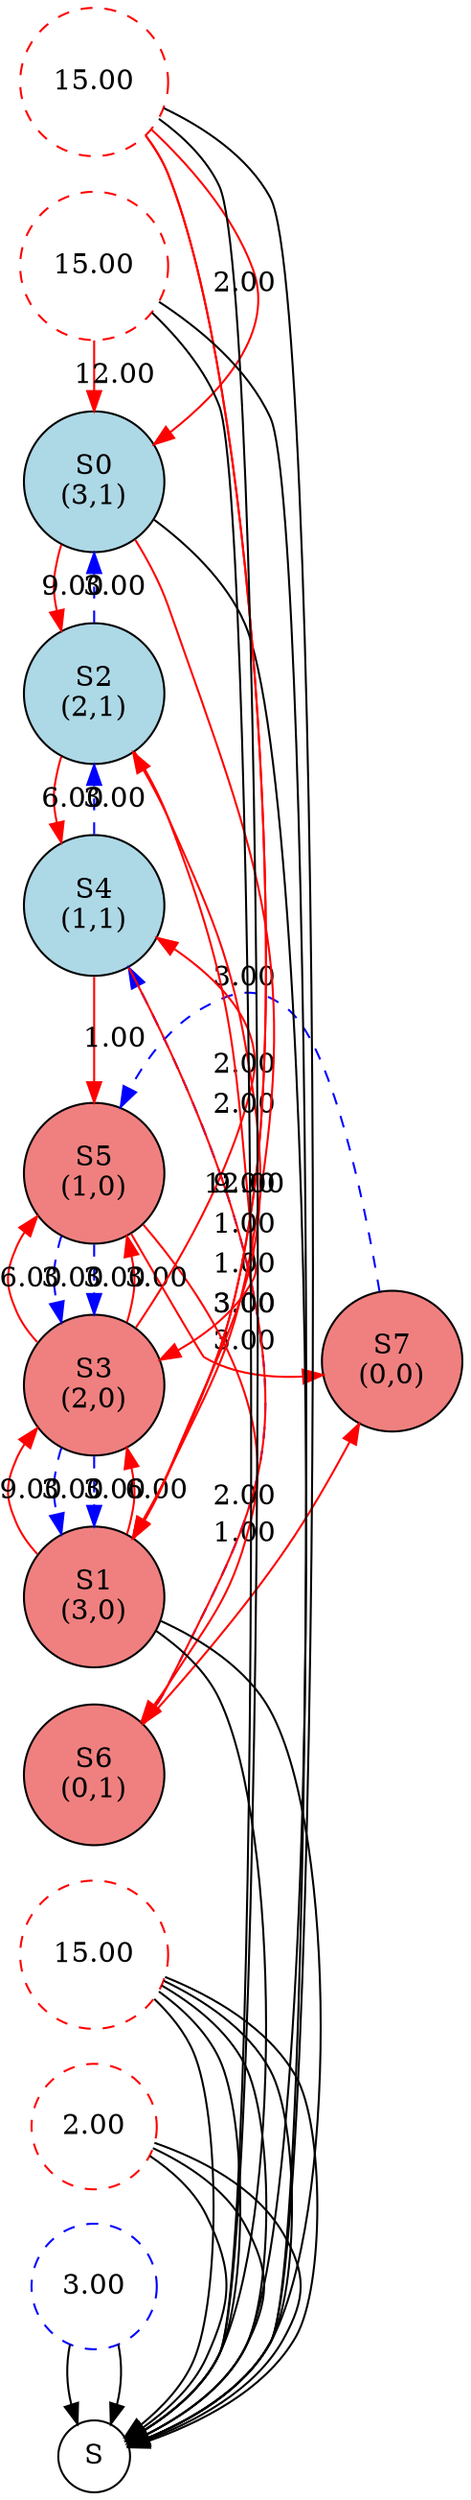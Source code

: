 digraph RepairableStateGraph {
  rankdir=RL;
  node [shape=circle];
  { rank = same; S7; }
  { rank = same; S6; S5; }
  { rank = same; S5; S4; S3; }
  { rank = same; S3; S2; S1; }
  { rank = same; S1; S0; S-1; }
  { rank = same; S-1; S-2; S-3; }
  { rank = same; S-3; S-4; }
  { rank = same; S-5; }
  S7 [label="S7\n(0,0)", style=filled, fillcolor=lightcoral];
  S6 [label="S6\n(0,1)", style=filled, fillcolor=lightcoral];
  S5 [label="S5\n(0,2)", style=filled, fillcolor=lightcoral];
  S5 [label="S5\n(1,0)", style=filled, fillcolor=lightcoral];
  S4 [label="S4\n(1,1)", style=filled, fillcolor=lightblue];
  S3 [label="S3\n(1,2)", style=filled, fillcolor=lightblue];
  S3 [label="S3\n(2,0)", style=filled, fillcolor=lightcoral];
  S2 [label="S2\n(2,1)", style=filled, fillcolor=lightblue];
  S1 [label="S1\n(2,2)", style=filled, fillcolor=lightblue];
  S1 [label="S1\n(3,0)", style=filled, fillcolor=lightcoral];
  S0 [label="S0\n(3,1)", style=filled, fillcolor=lightblue];
  S-1 [label="S-1\n(3,2)", style=filled, fillcolor=lightblue];
  S-1 [label="S-1\n(4,0)", style=filled, fillcolor=lightcoral];
  S-2 [label="S-2\n(4,1)", style=filled, fillcolor=lightblue];
  S-3 [label="S-3\n(4,2)", style=filled, fillcolor=lightblue];
  S-3 [label="S-3\n(5,0)", style=filled, fillcolor=lightcoral];
  S-4 [label="S-4\n(5,1)", style=filled, fillcolor=lightblue];
  S-5 [label="S-5\n(5,2)", style=filled, fillcolor=lightblue];
  S7 -> S5 [label="3.00", style=dashed, color=blue];
  S6 -> S7 [label="1.00", color=red];
  S6 -> S4 [label="3.00", style=dashed, color=blue];
  S5 -> S6 [label="2.00", color=red];
  S5 -> S3 [label="3.00", style=dashed, color=blue];
  S5 -> S7 [label="3.00", color=red];
  S5 -> S3 [label="3.00", style=dashed, color=blue];
  S4 -> S6 [label="3.00", color=red];
  S4 -> S5 [label="1.00", color=red];
  S4 -> S2 [label="3.00", style=dashed, color=blue];
  S3 -> S5 [label="3.00", color=red];
  S3 -> S4 [label="2.00", color=red];
  S3 -> S1 [label="3.00", style=dashed, color=blue];
  S3 -> S5 [label="6.00", color=red];
  S3 -> S1 [label="3.00", style=dashed, color=blue];
  S2 -> S4 [label="6.00", color=red];
  S2 -> S3 [label="1.00", color=red];
  S2 -> S0 [label="3.00", style=dashed, color=blue];
  S1 -> S3 [label="6.00", color=red];
  S1 -> S2 [label="2.00", color=red];
  S1 -> S-1 [label="3.00", style=dashed, color=blue];
  S1 -> S3 [label="9.00", color=red];
  S1 -> S-1 [label="3.00", style=dashed, color=blue];
  S0 -> S2 [label="9.00", color=red];
  S0 -> S1 [label="1.00", color=red];
  S0 -> S-2 [label="3.00", style=dashed, color=blue];
  S-1 -> S1 [label="9.00", color=red];
  S-1 -> S0 [label="2.00", color=red];
  S-1 -> S-3 [label="3.00", style=dashed, color=blue];
  S-1 -> S1 [label="12.00", color=red];
  S-1 -> S-2 [label="3.00", style=dashed, color=blue];
  S-2 -> S0 [label="12.00", color=red];
  S-2 -> S-1 [label="1.00", color=red];
  S-2 -> S-4 [label="3.00", style=dashed, color=blue];
  S-3 -> S-1 [label="12.00", color=red];
  S-3 -> S-2 [label="2.00", color=red];
  S-3 -> S-5 [label="3.00", style=dashed, color=blue];
  S-3 -> S-1 [label="15.00", color=red];
  S-3 -> S-4 [label="3.00", style=dashed, color=blue];
  S-4 -> S-2 [label="15.00", color=red];
  S-4 -> S-3 [label="1.00", color=red];
  S-4 -> S-5 [label="3.00", style=dashed, color=blue];
  S-5 -> S-3 [label="15.00", color=red];
  S-5 -> S-4 [label="2.00", color=red];
}
